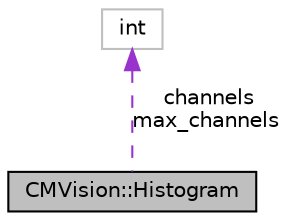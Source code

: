 digraph "CMVision::Histogram"
{
 // INTERACTIVE_SVG=YES
  edge [fontname="Helvetica",fontsize="10",labelfontname="Helvetica",labelfontsize="10"];
  node [fontname="Helvetica",fontsize="10",shape=record];
  Node1 [label="CMVision::Histogram",height=0.2,width=0.4,color="black", fillcolor="grey75", style="filled", fontcolor="black"];
  Node2 -> Node1 [dir="back",color="darkorchid3",fontsize="10",style="dashed",label=" channels\nmax_channels" ,fontname="Helvetica"];
  Node2 [label="int",height=0.2,width=0.4,color="grey75", fillcolor="white", style="filled"];
}
